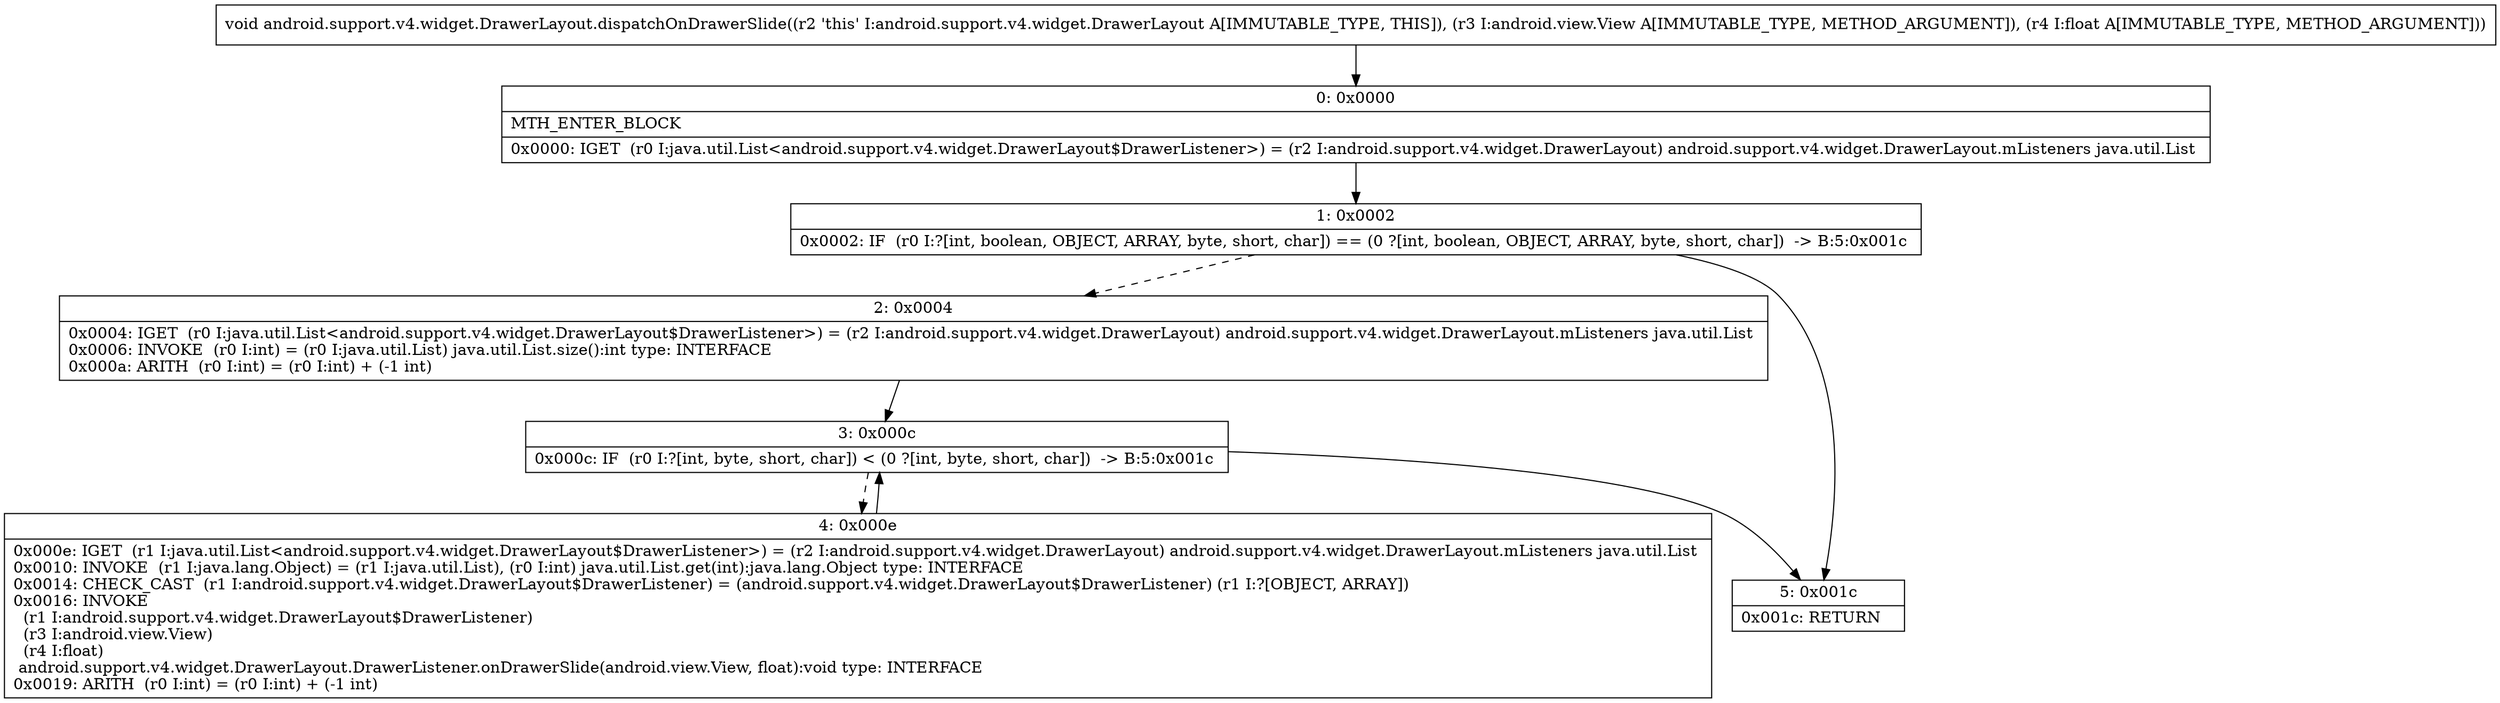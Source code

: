 digraph "CFG forandroid.support.v4.widget.DrawerLayout.dispatchOnDrawerSlide(Landroid\/view\/View;F)V" {
Node_0 [shape=record,label="{0\:\ 0x0000|MTH_ENTER_BLOCK\l|0x0000: IGET  (r0 I:java.util.List\<android.support.v4.widget.DrawerLayout$DrawerListener\>) = (r2 I:android.support.v4.widget.DrawerLayout) android.support.v4.widget.DrawerLayout.mListeners java.util.List \l}"];
Node_1 [shape=record,label="{1\:\ 0x0002|0x0002: IF  (r0 I:?[int, boolean, OBJECT, ARRAY, byte, short, char]) == (0 ?[int, boolean, OBJECT, ARRAY, byte, short, char])  \-\> B:5:0x001c \l}"];
Node_2 [shape=record,label="{2\:\ 0x0004|0x0004: IGET  (r0 I:java.util.List\<android.support.v4.widget.DrawerLayout$DrawerListener\>) = (r2 I:android.support.v4.widget.DrawerLayout) android.support.v4.widget.DrawerLayout.mListeners java.util.List \l0x0006: INVOKE  (r0 I:int) = (r0 I:java.util.List) java.util.List.size():int type: INTERFACE \l0x000a: ARITH  (r0 I:int) = (r0 I:int) + (\-1 int) \l}"];
Node_3 [shape=record,label="{3\:\ 0x000c|0x000c: IF  (r0 I:?[int, byte, short, char]) \< (0 ?[int, byte, short, char])  \-\> B:5:0x001c \l}"];
Node_4 [shape=record,label="{4\:\ 0x000e|0x000e: IGET  (r1 I:java.util.List\<android.support.v4.widget.DrawerLayout$DrawerListener\>) = (r2 I:android.support.v4.widget.DrawerLayout) android.support.v4.widget.DrawerLayout.mListeners java.util.List \l0x0010: INVOKE  (r1 I:java.lang.Object) = (r1 I:java.util.List), (r0 I:int) java.util.List.get(int):java.lang.Object type: INTERFACE \l0x0014: CHECK_CAST  (r1 I:android.support.v4.widget.DrawerLayout$DrawerListener) = (android.support.v4.widget.DrawerLayout$DrawerListener) (r1 I:?[OBJECT, ARRAY]) \l0x0016: INVOKE  \l  (r1 I:android.support.v4.widget.DrawerLayout$DrawerListener)\l  (r3 I:android.view.View)\l  (r4 I:float)\l android.support.v4.widget.DrawerLayout.DrawerListener.onDrawerSlide(android.view.View, float):void type: INTERFACE \l0x0019: ARITH  (r0 I:int) = (r0 I:int) + (\-1 int) \l}"];
Node_5 [shape=record,label="{5\:\ 0x001c|0x001c: RETURN   \l}"];
MethodNode[shape=record,label="{void android.support.v4.widget.DrawerLayout.dispatchOnDrawerSlide((r2 'this' I:android.support.v4.widget.DrawerLayout A[IMMUTABLE_TYPE, THIS]), (r3 I:android.view.View A[IMMUTABLE_TYPE, METHOD_ARGUMENT]), (r4 I:float A[IMMUTABLE_TYPE, METHOD_ARGUMENT])) }"];
MethodNode -> Node_0;
Node_0 -> Node_1;
Node_1 -> Node_2[style=dashed];
Node_1 -> Node_5;
Node_2 -> Node_3;
Node_3 -> Node_4[style=dashed];
Node_3 -> Node_5;
Node_4 -> Node_3;
}

